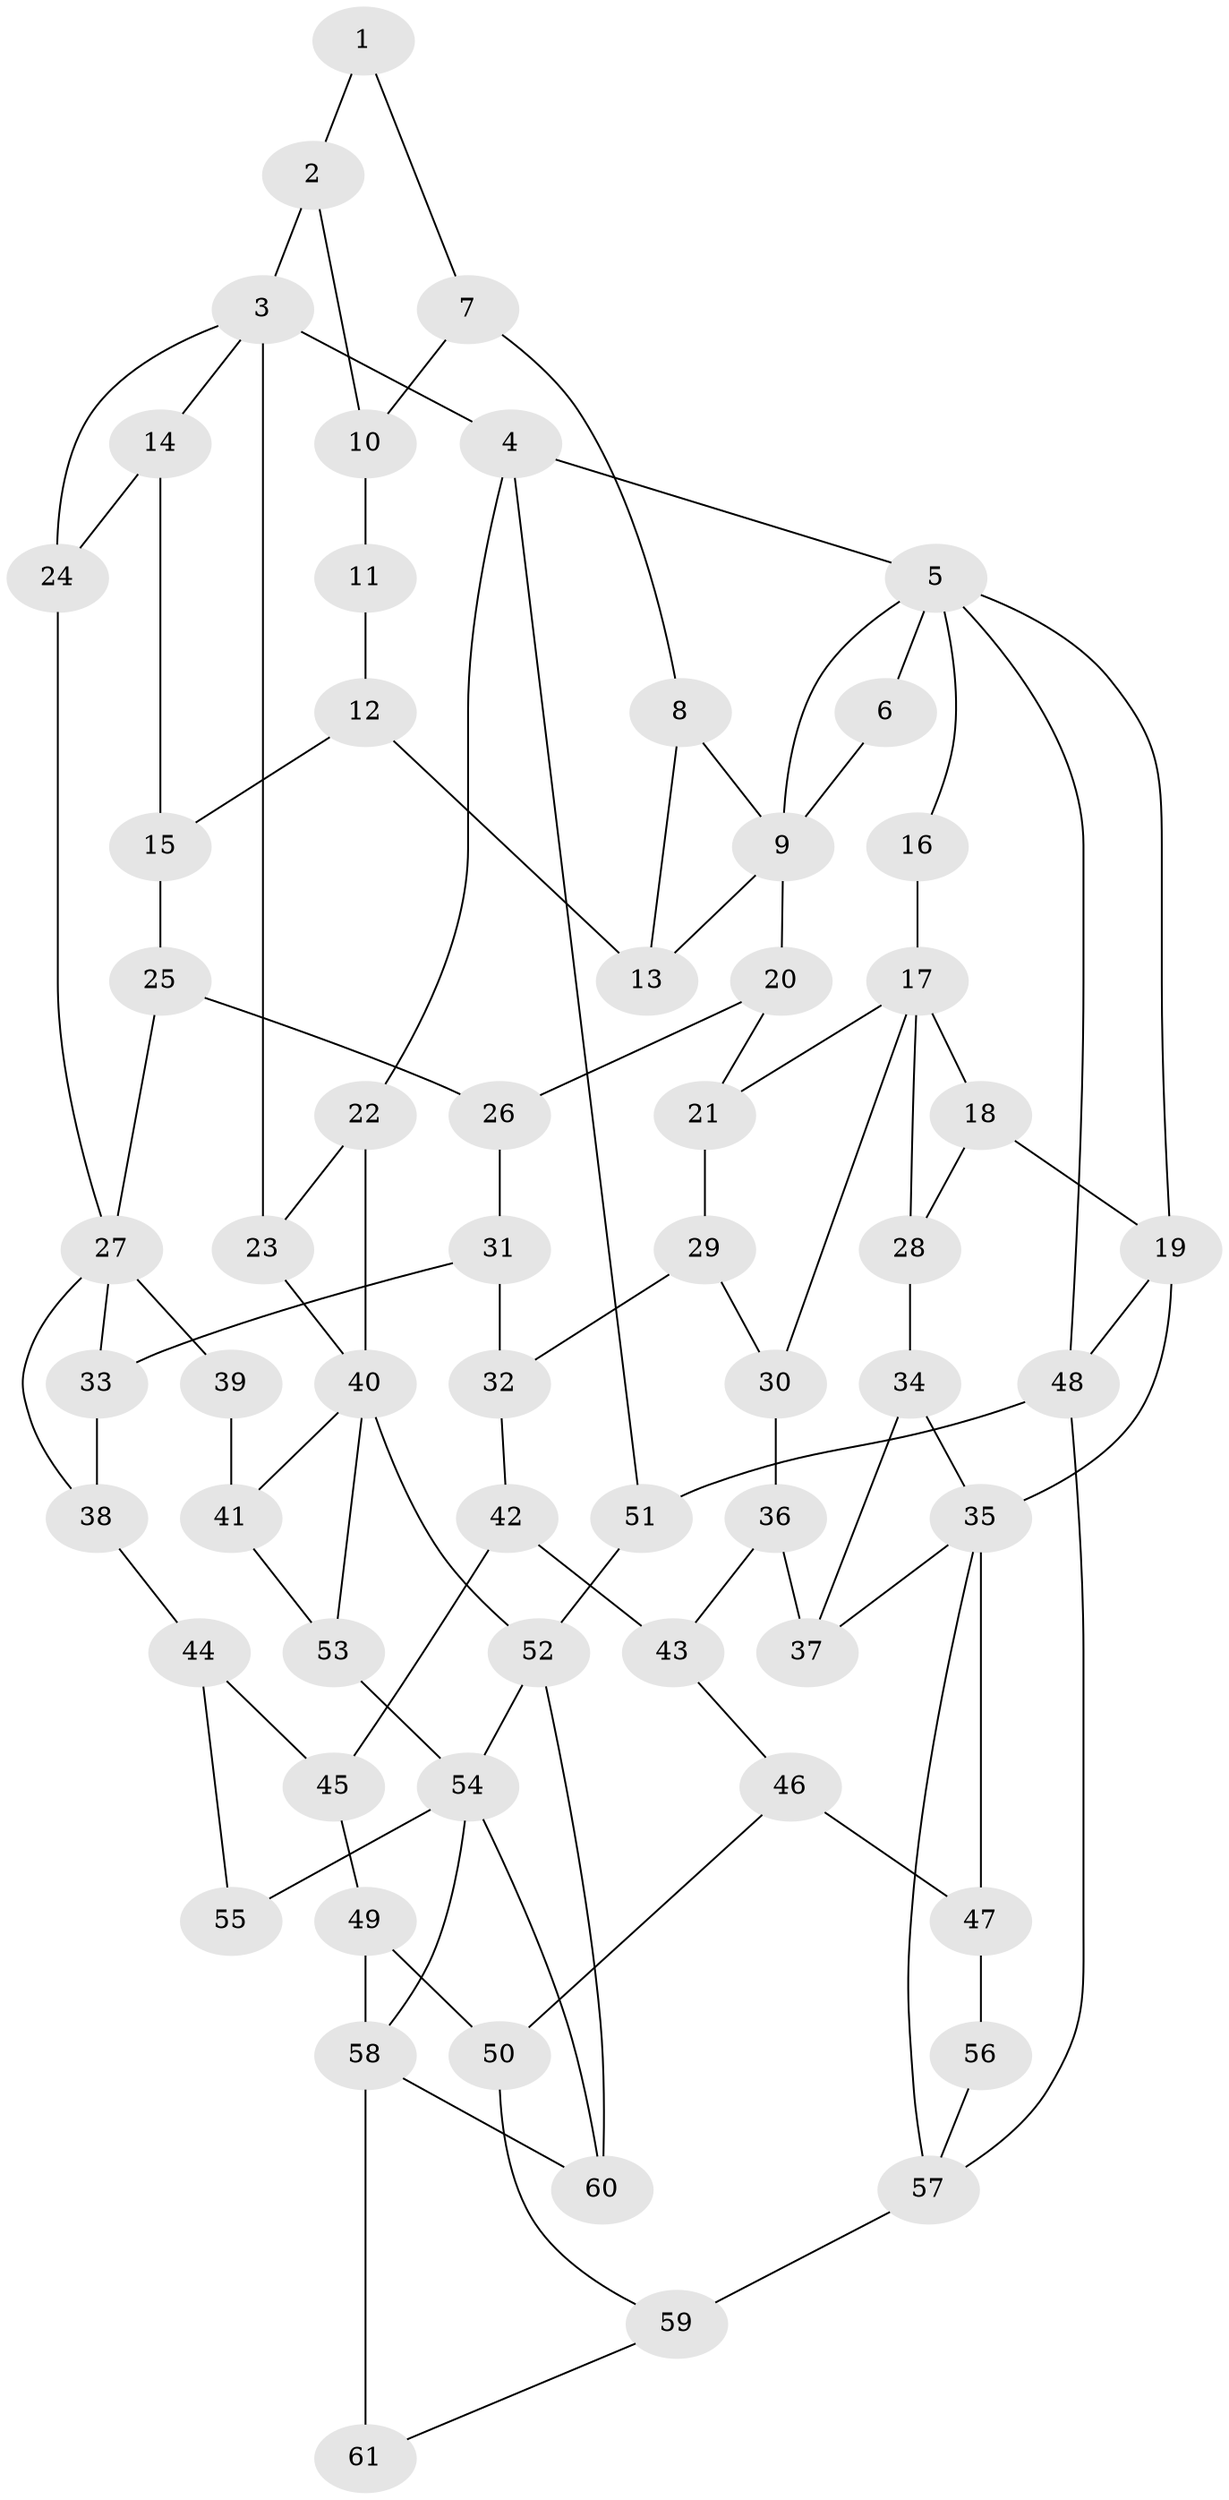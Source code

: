 // original degree distribution, {4: 0.22772277227722773, 5: 0.5247524752475248, 3: 0.0297029702970297, 6: 0.21782178217821782}
// Generated by graph-tools (version 1.1) at 2025/54/03/04/25 22:54:25]
// undirected, 61 vertices, 99 edges
graph export_dot {
  node [color=gray90,style=filled];
  1;
  2;
  3;
  4;
  5;
  6;
  7;
  8;
  9;
  10;
  11;
  12;
  13;
  14;
  15;
  16;
  17;
  18;
  19;
  20;
  21;
  22;
  23;
  24;
  25;
  26;
  27;
  28;
  29;
  30;
  31;
  32;
  33;
  34;
  35;
  36;
  37;
  38;
  39;
  40;
  41;
  42;
  43;
  44;
  45;
  46;
  47;
  48;
  49;
  50;
  51;
  52;
  53;
  54;
  55;
  56;
  57;
  58;
  59;
  60;
  61;
  1 -- 2 [weight=1.0];
  1 -- 7 [weight=1.0];
  2 -- 3 [weight=2.0];
  2 -- 10 [weight=1.0];
  3 -- 4 [weight=1.0];
  3 -- 14 [weight=1.0];
  3 -- 23 [weight=1.0];
  3 -- 24 [weight=1.0];
  4 -- 5 [weight=1.0];
  4 -- 22 [weight=1.0];
  4 -- 51 [weight=1.0];
  5 -- 6 [weight=1.0];
  5 -- 9 [weight=1.0];
  5 -- 16 [weight=1.0];
  5 -- 19 [weight=1.0];
  5 -- 48 [weight=1.0];
  6 -- 9 [weight=1.0];
  7 -- 8 [weight=1.0];
  7 -- 10 [weight=1.0];
  8 -- 9 [weight=1.0];
  8 -- 13 [weight=1.0];
  9 -- 13 [weight=1.0];
  9 -- 20 [weight=1.0];
  10 -- 11 [weight=2.0];
  11 -- 12 [weight=1.0];
  12 -- 13 [weight=1.0];
  12 -- 15 [weight=1.0];
  14 -- 15 [weight=1.0];
  14 -- 24 [weight=1.0];
  15 -- 25 [weight=1.0];
  16 -- 17 [weight=2.0];
  17 -- 18 [weight=1.0];
  17 -- 21 [weight=1.0];
  17 -- 28 [weight=1.0];
  17 -- 30 [weight=1.0];
  18 -- 19 [weight=1.0];
  18 -- 28 [weight=1.0];
  19 -- 35 [weight=2.0];
  19 -- 48 [weight=1.0];
  20 -- 21 [weight=1.0];
  20 -- 26 [weight=1.0];
  21 -- 29 [weight=1.0];
  22 -- 23 [weight=1.0];
  22 -- 40 [weight=1.0];
  23 -- 40 [weight=1.0];
  24 -- 27 [weight=1.0];
  25 -- 26 [weight=1.0];
  25 -- 27 [weight=1.0];
  26 -- 31 [weight=1.0];
  27 -- 33 [weight=1.0];
  27 -- 38 [weight=1.0];
  27 -- 39 [weight=2.0];
  28 -- 34 [weight=1.0];
  29 -- 30 [weight=1.0];
  29 -- 32 [weight=1.0];
  30 -- 36 [weight=1.0];
  31 -- 32 [weight=1.0];
  31 -- 33 [weight=1.0];
  32 -- 42 [weight=1.0];
  33 -- 38 [weight=1.0];
  34 -- 35 [weight=1.0];
  34 -- 37 [weight=1.0];
  35 -- 37 [weight=1.0];
  35 -- 47 [weight=1.0];
  35 -- 57 [weight=1.0];
  36 -- 37 [weight=1.0];
  36 -- 43 [weight=1.0];
  38 -- 44 [weight=1.0];
  39 -- 41 [weight=1.0];
  40 -- 41 [weight=1.0];
  40 -- 52 [weight=2.0];
  40 -- 53 [weight=1.0];
  41 -- 53 [weight=1.0];
  42 -- 43 [weight=1.0];
  42 -- 45 [weight=1.0];
  43 -- 46 [weight=1.0];
  44 -- 45 [weight=1.0];
  44 -- 55 [weight=1.0];
  45 -- 49 [weight=1.0];
  46 -- 47 [weight=1.0];
  46 -- 50 [weight=1.0];
  47 -- 56 [weight=1.0];
  48 -- 51 [weight=1.0];
  48 -- 57 [weight=1.0];
  49 -- 50 [weight=1.0];
  49 -- 58 [weight=1.0];
  50 -- 59 [weight=1.0];
  51 -- 52 [weight=2.0];
  52 -- 54 [weight=1.0];
  52 -- 60 [weight=1.0];
  53 -- 54 [weight=1.0];
  54 -- 55 [weight=2.0];
  54 -- 58 [weight=1.0];
  54 -- 60 [weight=1.0];
  56 -- 57 [weight=2.0];
  57 -- 59 [weight=2.0];
  58 -- 60 [weight=1.0];
  58 -- 61 [weight=2.0];
  59 -- 61 [weight=1.0];
}
